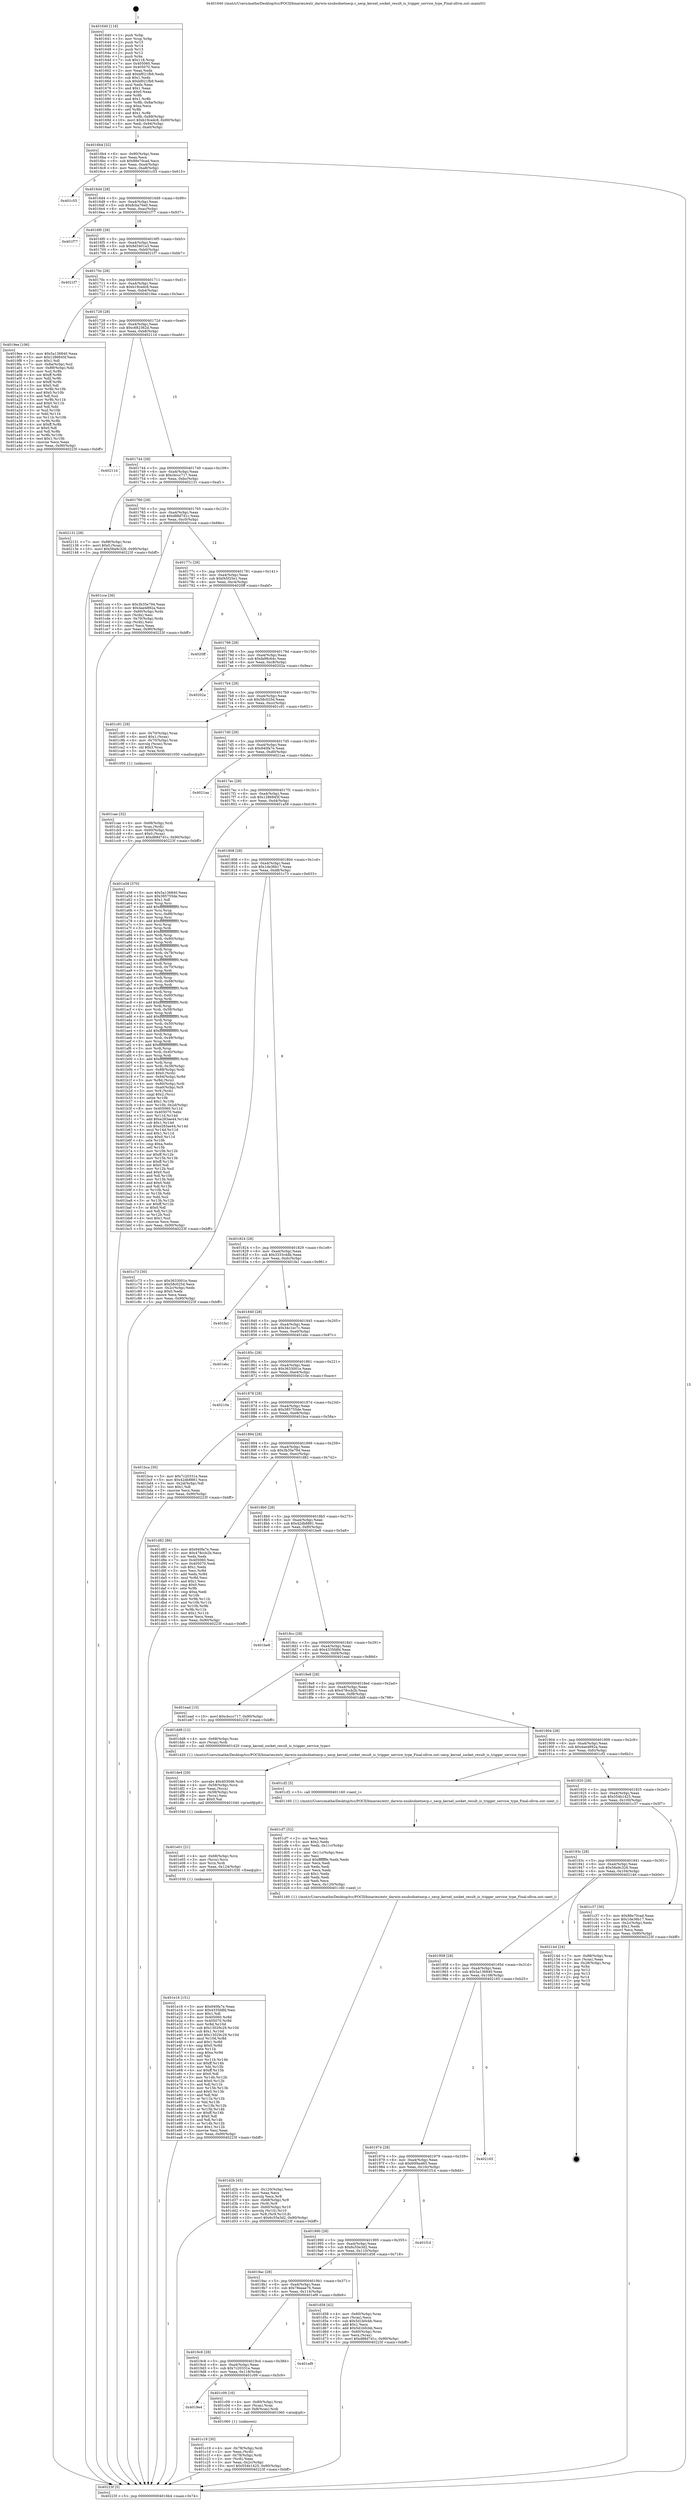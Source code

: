 digraph "0x401640" {
  label = "0x401640 (/mnt/c/Users/mathe/Desktop/tcc/POCII/binaries/extr_darwin-xnubsdnetnecp.c_necp_kernel_socket_result_is_trigger_service_type_Final-ollvm.out::main(0))"
  labelloc = "t"
  node[shape=record]

  Entry [label="",width=0.3,height=0.3,shape=circle,fillcolor=black,style=filled]
  "0x4016b4" [label="{
     0x4016b4 [32]\l
     | [instrs]\l
     &nbsp;&nbsp;0x4016b4 \<+6\>: mov -0x90(%rbp),%eax\l
     &nbsp;&nbsp;0x4016ba \<+2\>: mov %eax,%ecx\l
     &nbsp;&nbsp;0x4016bc \<+6\>: sub $0x88e70cad,%ecx\l
     &nbsp;&nbsp;0x4016c2 \<+6\>: mov %eax,-0xa4(%rbp)\l
     &nbsp;&nbsp;0x4016c8 \<+6\>: mov %ecx,-0xa8(%rbp)\l
     &nbsp;&nbsp;0x4016ce \<+6\>: je 0000000000401c55 \<main+0x615\>\l
  }"]
  "0x401c55" [label="{
     0x401c55\l
  }", style=dashed]
  "0x4016d4" [label="{
     0x4016d4 [28]\l
     | [instrs]\l
     &nbsp;&nbsp;0x4016d4 \<+5\>: jmp 00000000004016d9 \<main+0x99\>\l
     &nbsp;&nbsp;0x4016d9 \<+6\>: mov -0xa4(%rbp),%eax\l
     &nbsp;&nbsp;0x4016df \<+5\>: sub $0x8cba76e0,%eax\l
     &nbsp;&nbsp;0x4016e4 \<+6\>: mov %eax,-0xac(%rbp)\l
     &nbsp;&nbsp;0x4016ea \<+6\>: je 0000000000401f77 \<main+0x937\>\l
  }"]
  Exit [label="",width=0.3,height=0.3,shape=circle,fillcolor=black,style=filled,peripheries=2]
  "0x401f77" [label="{
     0x401f77\l
  }", style=dashed]
  "0x4016f0" [label="{
     0x4016f0 [28]\l
     | [instrs]\l
     &nbsp;&nbsp;0x4016f0 \<+5\>: jmp 00000000004016f5 \<main+0xb5\>\l
     &nbsp;&nbsp;0x4016f5 \<+6\>: mov -0xa4(%rbp),%eax\l
     &nbsp;&nbsp;0x4016fb \<+5\>: sub $0x8d3401a3,%eax\l
     &nbsp;&nbsp;0x401700 \<+6\>: mov %eax,-0xb0(%rbp)\l
     &nbsp;&nbsp;0x401706 \<+6\>: je 00000000004021f7 \<main+0xbb7\>\l
  }"]
  "0x401e16" [label="{
     0x401e16 [151]\l
     | [instrs]\l
     &nbsp;&nbsp;0x401e16 \<+5\>: mov $0x940fa7e,%eax\l
     &nbsp;&nbsp;0x401e1b \<+5\>: mov $0x4335fdfd,%esi\l
     &nbsp;&nbsp;0x401e20 \<+2\>: mov $0x1,%dl\l
     &nbsp;&nbsp;0x401e22 \<+8\>: mov 0x405060,%r8d\l
     &nbsp;&nbsp;0x401e2a \<+8\>: mov 0x405070,%r9d\l
     &nbsp;&nbsp;0x401e32 \<+3\>: mov %r8d,%r10d\l
     &nbsp;&nbsp;0x401e35 \<+7\>: sub $0x13029c29,%r10d\l
     &nbsp;&nbsp;0x401e3c \<+4\>: sub $0x1,%r10d\l
     &nbsp;&nbsp;0x401e40 \<+7\>: add $0x13029c29,%r10d\l
     &nbsp;&nbsp;0x401e47 \<+4\>: imul %r10d,%r8d\l
     &nbsp;&nbsp;0x401e4b \<+4\>: and $0x1,%r8d\l
     &nbsp;&nbsp;0x401e4f \<+4\>: cmp $0x0,%r8d\l
     &nbsp;&nbsp;0x401e53 \<+4\>: sete %r11b\l
     &nbsp;&nbsp;0x401e57 \<+4\>: cmp $0xa,%r9d\l
     &nbsp;&nbsp;0x401e5b \<+3\>: setl %bl\l
     &nbsp;&nbsp;0x401e5e \<+3\>: mov %r11b,%r14b\l
     &nbsp;&nbsp;0x401e61 \<+4\>: xor $0xff,%r14b\l
     &nbsp;&nbsp;0x401e65 \<+3\>: mov %bl,%r15b\l
     &nbsp;&nbsp;0x401e68 \<+4\>: xor $0xff,%r15b\l
     &nbsp;&nbsp;0x401e6c \<+3\>: xor $0x0,%dl\l
     &nbsp;&nbsp;0x401e6f \<+3\>: mov %r14b,%r12b\l
     &nbsp;&nbsp;0x401e72 \<+4\>: and $0x0,%r12b\l
     &nbsp;&nbsp;0x401e76 \<+3\>: and %dl,%r11b\l
     &nbsp;&nbsp;0x401e79 \<+3\>: mov %r15b,%r13b\l
     &nbsp;&nbsp;0x401e7c \<+4\>: and $0x0,%r13b\l
     &nbsp;&nbsp;0x401e80 \<+2\>: and %dl,%bl\l
     &nbsp;&nbsp;0x401e82 \<+3\>: or %r11b,%r12b\l
     &nbsp;&nbsp;0x401e85 \<+3\>: or %bl,%r13b\l
     &nbsp;&nbsp;0x401e88 \<+3\>: xor %r13b,%r12b\l
     &nbsp;&nbsp;0x401e8b \<+3\>: or %r15b,%r14b\l
     &nbsp;&nbsp;0x401e8e \<+4\>: xor $0xff,%r14b\l
     &nbsp;&nbsp;0x401e92 \<+3\>: or $0x0,%dl\l
     &nbsp;&nbsp;0x401e95 \<+3\>: and %dl,%r14b\l
     &nbsp;&nbsp;0x401e98 \<+3\>: or %r14b,%r12b\l
     &nbsp;&nbsp;0x401e9b \<+4\>: test $0x1,%r12b\l
     &nbsp;&nbsp;0x401e9f \<+3\>: cmovne %esi,%eax\l
     &nbsp;&nbsp;0x401ea2 \<+6\>: mov %eax,-0x90(%rbp)\l
     &nbsp;&nbsp;0x401ea8 \<+5\>: jmp 000000000040223f \<main+0xbff\>\l
  }"]
  "0x4021f7" [label="{
     0x4021f7\l
  }", style=dashed]
  "0x40170c" [label="{
     0x40170c [28]\l
     | [instrs]\l
     &nbsp;&nbsp;0x40170c \<+5\>: jmp 0000000000401711 \<main+0xd1\>\l
     &nbsp;&nbsp;0x401711 \<+6\>: mov -0xa4(%rbp),%eax\l
     &nbsp;&nbsp;0x401717 \<+5\>: sub $0xb19cedc8,%eax\l
     &nbsp;&nbsp;0x40171c \<+6\>: mov %eax,-0xb4(%rbp)\l
     &nbsp;&nbsp;0x401722 \<+6\>: je 00000000004019ee \<main+0x3ae\>\l
  }"]
  "0x401e01" [label="{
     0x401e01 [21]\l
     | [instrs]\l
     &nbsp;&nbsp;0x401e01 \<+4\>: mov -0x68(%rbp),%rcx\l
     &nbsp;&nbsp;0x401e05 \<+3\>: mov (%rcx),%rcx\l
     &nbsp;&nbsp;0x401e08 \<+3\>: mov %rcx,%rdi\l
     &nbsp;&nbsp;0x401e0b \<+6\>: mov %eax,-0x124(%rbp)\l
     &nbsp;&nbsp;0x401e11 \<+5\>: call 0000000000401030 \<free@plt\>\l
     | [calls]\l
     &nbsp;&nbsp;0x401030 \{1\} (unknown)\l
  }"]
  "0x4019ee" [label="{
     0x4019ee [106]\l
     | [instrs]\l
     &nbsp;&nbsp;0x4019ee \<+5\>: mov $0x5a136840,%eax\l
     &nbsp;&nbsp;0x4019f3 \<+5\>: mov $0x1286845f,%ecx\l
     &nbsp;&nbsp;0x4019f8 \<+2\>: mov $0x1,%dl\l
     &nbsp;&nbsp;0x4019fa \<+7\>: mov -0x8a(%rbp),%sil\l
     &nbsp;&nbsp;0x401a01 \<+7\>: mov -0x89(%rbp),%dil\l
     &nbsp;&nbsp;0x401a08 \<+3\>: mov %sil,%r8b\l
     &nbsp;&nbsp;0x401a0b \<+4\>: xor $0xff,%r8b\l
     &nbsp;&nbsp;0x401a0f \<+3\>: mov %dil,%r9b\l
     &nbsp;&nbsp;0x401a12 \<+4\>: xor $0xff,%r9b\l
     &nbsp;&nbsp;0x401a16 \<+3\>: xor $0x0,%dl\l
     &nbsp;&nbsp;0x401a19 \<+3\>: mov %r8b,%r10b\l
     &nbsp;&nbsp;0x401a1c \<+4\>: and $0x0,%r10b\l
     &nbsp;&nbsp;0x401a20 \<+3\>: and %dl,%sil\l
     &nbsp;&nbsp;0x401a23 \<+3\>: mov %r9b,%r11b\l
     &nbsp;&nbsp;0x401a26 \<+4\>: and $0x0,%r11b\l
     &nbsp;&nbsp;0x401a2a \<+3\>: and %dl,%dil\l
     &nbsp;&nbsp;0x401a2d \<+3\>: or %sil,%r10b\l
     &nbsp;&nbsp;0x401a30 \<+3\>: or %dil,%r11b\l
     &nbsp;&nbsp;0x401a33 \<+3\>: xor %r11b,%r10b\l
     &nbsp;&nbsp;0x401a36 \<+3\>: or %r9b,%r8b\l
     &nbsp;&nbsp;0x401a39 \<+4\>: xor $0xff,%r8b\l
     &nbsp;&nbsp;0x401a3d \<+3\>: or $0x0,%dl\l
     &nbsp;&nbsp;0x401a40 \<+3\>: and %dl,%r8b\l
     &nbsp;&nbsp;0x401a43 \<+3\>: or %r8b,%r10b\l
     &nbsp;&nbsp;0x401a46 \<+4\>: test $0x1,%r10b\l
     &nbsp;&nbsp;0x401a4a \<+3\>: cmovne %ecx,%eax\l
     &nbsp;&nbsp;0x401a4d \<+6\>: mov %eax,-0x90(%rbp)\l
     &nbsp;&nbsp;0x401a53 \<+5\>: jmp 000000000040223f \<main+0xbff\>\l
  }"]
  "0x401728" [label="{
     0x401728 [28]\l
     | [instrs]\l
     &nbsp;&nbsp;0x401728 \<+5\>: jmp 000000000040172d \<main+0xed\>\l
     &nbsp;&nbsp;0x40172d \<+6\>: mov -0xa4(%rbp),%eax\l
     &nbsp;&nbsp;0x401733 \<+5\>: sub $0xc682362d,%eax\l
     &nbsp;&nbsp;0x401738 \<+6\>: mov %eax,-0xb8(%rbp)\l
     &nbsp;&nbsp;0x40173e \<+6\>: je 000000000040211d \<main+0xadd\>\l
  }"]
  "0x40223f" [label="{
     0x40223f [5]\l
     | [instrs]\l
     &nbsp;&nbsp;0x40223f \<+5\>: jmp 00000000004016b4 \<main+0x74\>\l
  }"]
  "0x401640" [label="{
     0x401640 [116]\l
     | [instrs]\l
     &nbsp;&nbsp;0x401640 \<+1\>: push %rbp\l
     &nbsp;&nbsp;0x401641 \<+3\>: mov %rsp,%rbp\l
     &nbsp;&nbsp;0x401644 \<+2\>: push %r15\l
     &nbsp;&nbsp;0x401646 \<+2\>: push %r14\l
     &nbsp;&nbsp;0x401648 \<+2\>: push %r13\l
     &nbsp;&nbsp;0x40164a \<+2\>: push %r12\l
     &nbsp;&nbsp;0x40164c \<+1\>: push %rbx\l
     &nbsp;&nbsp;0x40164d \<+7\>: sub $0x118,%rsp\l
     &nbsp;&nbsp;0x401654 \<+7\>: mov 0x405060,%eax\l
     &nbsp;&nbsp;0x40165b \<+7\>: mov 0x405070,%ecx\l
     &nbsp;&nbsp;0x401662 \<+2\>: mov %eax,%edx\l
     &nbsp;&nbsp;0x401664 \<+6\>: add $0xbf021fb9,%edx\l
     &nbsp;&nbsp;0x40166a \<+3\>: sub $0x1,%edx\l
     &nbsp;&nbsp;0x40166d \<+6\>: sub $0xbf021fb9,%edx\l
     &nbsp;&nbsp;0x401673 \<+3\>: imul %edx,%eax\l
     &nbsp;&nbsp;0x401676 \<+3\>: and $0x1,%eax\l
     &nbsp;&nbsp;0x401679 \<+3\>: cmp $0x0,%eax\l
     &nbsp;&nbsp;0x40167c \<+4\>: sete %r8b\l
     &nbsp;&nbsp;0x401680 \<+4\>: and $0x1,%r8b\l
     &nbsp;&nbsp;0x401684 \<+7\>: mov %r8b,-0x8a(%rbp)\l
     &nbsp;&nbsp;0x40168b \<+3\>: cmp $0xa,%ecx\l
     &nbsp;&nbsp;0x40168e \<+4\>: setl %r8b\l
     &nbsp;&nbsp;0x401692 \<+4\>: and $0x1,%r8b\l
     &nbsp;&nbsp;0x401696 \<+7\>: mov %r8b,-0x89(%rbp)\l
     &nbsp;&nbsp;0x40169d \<+10\>: movl $0xb19cedc8,-0x90(%rbp)\l
     &nbsp;&nbsp;0x4016a7 \<+6\>: mov %edi,-0x94(%rbp)\l
     &nbsp;&nbsp;0x4016ad \<+7\>: mov %rsi,-0xa0(%rbp)\l
  }"]
  "0x401de4" [label="{
     0x401de4 [29]\l
     | [instrs]\l
     &nbsp;&nbsp;0x401de4 \<+10\>: movabs $0x4030d6,%rdi\l
     &nbsp;&nbsp;0x401dee \<+4\>: mov -0x58(%rbp),%rcx\l
     &nbsp;&nbsp;0x401df2 \<+2\>: mov %eax,(%rcx)\l
     &nbsp;&nbsp;0x401df4 \<+4\>: mov -0x58(%rbp),%rcx\l
     &nbsp;&nbsp;0x401df8 \<+2\>: mov (%rcx),%esi\l
     &nbsp;&nbsp;0x401dfa \<+2\>: mov $0x0,%al\l
     &nbsp;&nbsp;0x401dfc \<+5\>: call 0000000000401040 \<printf@plt\>\l
     | [calls]\l
     &nbsp;&nbsp;0x401040 \{1\} (unknown)\l
  }"]
  "0x40211d" [label="{
     0x40211d\l
  }", style=dashed]
  "0x401744" [label="{
     0x401744 [28]\l
     | [instrs]\l
     &nbsp;&nbsp;0x401744 \<+5\>: jmp 0000000000401749 \<main+0x109\>\l
     &nbsp;&nbsp;0x401749 \<+6\>: mov -0xa4(%rbp),%eax\l
     &nbsp;&nbsp;0x40174f \<+5\>: sub $0xcbccc717,%eax\l
     &nbsp;&nbsp;0x401754 \<+6\>: mov %eax,-0xbc(%rbp)\l
     &nbsp;&nbsp;0x40175a \<+6\>: je 0000000000402131 \<main+0xaf1\>\l
  }"]
  "0x401d2b" [label="{
     0x401d2b [45]\l
     | [instrs]\l
     &nbsp;&nbsp;0x401d2b \<+6\>: mov -0x120(%rbp),%ecx\l
     &nbsp;&nbsp;0x401d31 \<+3\>: imul %eax,%ecx\l
     &nbsp;&nbsp;0x401d34 \<+3\>: movslq %ecx,%r8\l
     &nbsp;&nbsp;0x401d37 \<+4\>: mov -0x68(%rbp),%r9\l
     &nbsp;&nbsp;0x401d3b \<+3\>: mov (%r9),%r9\l
     &nbsp;&nbsp;0x401d3e \<+4\>: mov -0x60(%rbp),%r10\l
     &nbsp;&nbsp;0x401d42 \<+3\>: movslq (%r10),%r10\l
     &nbsp;&nbsp;0x401d45 \<+4\>: mov %r8,(%r9,%r10,8)\l
     &nbsp;&nbsp;0x401d49 \<+10\>: movl $0x6c55e3d2,-0x90(%rbp)\l
     &nbsp;&nbsp;0x401d53 \<+5\>: jmp 000000000040223f \<main+0xbff\>\l
  }"]
  "0x402131" [label="{
     0x402131 [28]\l
     | [instrs]\l
     &nbsp;&nbsp;0x402131 \<+7\>: mov -0x88(%rbp),%rax\l
     &nbsp;&nbsp;0x402138 \<+6\>: movl $0x0,(%rax)\l
     &nbsp;&nbsp;0x40213e \<+10\>: movl $0x56a9c326,-0x90(%rbp)\l
     &nbsp;&nbsp;0x402148 \<+5\>: jmp 000000000040223f \<main+0xbff\>\l
  }"]
  "0x401760" [label="{
     0x401760 [28]\l
     | [instrs]\l
     &nbsp;&nbsp;0x401760 \<+5\>: jmp 0000000000401765 \<main+0x125\>\l
     &nbsp;&nbsp;0x401765 \<+6\>: mov -0xa4(%rbp),%eax\l
     &nbsp;&nbsp;0x40176b \<+5\>: sub $0xd88d7d1c,%eax\l
     &nbsp;&nbsp;0x401770 \<+6\>: mov %eax,-0xc0(%rbp)\l
     &nbsp;&nbsp;0x401776 \<+6\>: je 0000000000401cce \<main+0x68e\>\l
  }"]
  "0x401cf7" [label="{
     0x401cf7 [52]\l
     | [instrs]\l
     &nbsp;&nbsp;0x401cf7 \<+2\>: xor %ecx,%ecx\l
     &nbsp;&nbsp;0x401cf9 \<+5\>: mov $0x2,%edx\l
     &nbsp;&nbsp;0x401cfe \<+6\>: mov %edx,-0x11c(%rbp)\l
     &nbsp;&nbsp;0x401d04 \<+1\>: cltd\l
     &nbsp;&nbsp;0x401d05 \<+6\>: mov -0x11c(%rbp),%esi\l
     &nbsp;&nbsp;0x401d0b \<+2\>: idiv %esi\l
     &nbsp;&nbsp;0x401d0d \<+6\>: imul $0xfffffffe,%edx,%edx\l
     &nbsp;&nbsp;0x401d13 \<+2\>: mov %ecx,%edi\l
     &nbsp;&nbsp;0x401d15 \<+2\>: sub %edx,%edi\l
     &nbsp;&nbsp;0x401d17 \<+2\>: mov %ecx,%edx\l
     &nbsp;&nbsp;0x401d19 \<+3\>: sub $0x1,%edx\l
     &nbsp;&nbsp;0x401d1c \<+2\>: add %edx,%edi\l
     &nbsp;&nbsp;0x401d1e \<+2\>: sub %edi,%ecx\l
     &nbsp;&nbsp;0x401d20 \<+6\>: mov %ecx,-0x120(%rbp)\l
     &nbsp;&nbsp;0x401d26 \<+5\>: call 0000000000401160 \<next_i\>\l
     | [calls]\l
     &nbsp;&nbsp;0x401160 \{1\} (/mnt/c/Users/mathe/Desktop/tcc/POCII/binaries/extr_darwin-xnubsdnetnecp.c_necp_kernel_socket_result_is_trigger_service_type_Final-ollvm.out::next_i)\l
  }"]
  "0x401cce" [label="{
     0x401cce [36]\l
     | [instrs]\l
     &nbsp;&nbsp;0x401cce \<+5\>: mov $0x3b35e794,%eax\l
     &nbsp;&nbsp;0x401cd3 \<+5\>: mov $0x4ae4892a,%ecx\l
     &nbsp;&nbsp;0x401cd8 \<+4\>: mov -0x60(%rbp),%rdx\l
     &nbsp;&nbsp;0x401cdc \<+2\>: mov (%rdx),%esi\l
     &nbsp;&nbsp;0x401cde \<+4\>: mov -0x70(%rbp),%rdx\l
     &nbsp;&nbsp;0x401ce2 \<+2\>: cmp (%rdx),%esi\l
     &nbsp;&nbsp;0x401ce4 \<+3\>: cmovl %ecx,%eax\l
     &nbsp;&nbsp;0x401ce7 \<+6\>: mov %eax,-0x90(%rbp)\l
     &nbsp;&nbsp;0x401ced \<+5\>: jmp 000000000040223f \<main+0xbff\>\l
  }"]
  "0x40177c" [label="{
     0x40177c [28]\l
     | [instrs]\l
     &nbsp;&nbsp;0x40177c \<+5\>: jmp 0000000000401781 \<main+0x141\>\l
     &nbsp;&nbsp;0x401781 \<+6\>: mov -0xa4(%rbp),%eax\l
     &nbsp;&nbsp;0x401787 \<+5\>: sub $0xf45f25e1,%eax\l
     &nbsp;&nbsp;0x40178c \<+6\>: mov %eax,-0xc4(%rbp)\l
     &nbsp;&nbsp;0x401792 \<+6\>: je 00000000004020ff \<main+0xabf\>\l
  }"]
  "0x401cae" [label="{
     0x401cae [32]\l
     | [instrs]\l
     &nbsp;&nbsp;0x401cae \<+4\>: mov -0x68(%rbp),%rdi\l
     &nbsp;&nbsp;0x401cb2 \<+3\>: mov %rax,(%rdi)\l
     &nbsp;&nbsp;0x401cb5 \<+4\>: mov -0x60(%rbp),%rax\l
     &nbsp;&nbsp;0x401cb9 \<+6\>: movl $0x0,(%rax)\l
     &nbsp;&nbsp;0x401cbf \<+10\>: movl $0xd88d7d1c,-0x90(%rbp)\l
     &nbsp;&nbsp;0x401cc9 \<+5\>: jmp 000000000040223f \<main+0xbff\>\l
  }"]
  "0x4020ff" [label="{
     0x4020ff\l
  }", style=dashed]
  "0x401798" [label="{
     0x401798 [28]\l
     | [instrs]\l
     &nbsp;&nbsp;0x401798 \<+5\>: jmp 000000000040179d \<main+0x15d\>\l
     &nbsp;&nbsp;0x40179d \<+6\>: mov -0xa4(%rbp),%eax\l
     &nbsp;&nbsp;0x4017a3 \<+5\>: sub $0xfa98c64c,%eax\l
     &nbsp;&nbsp;0x4017a8 \<+6\>: mov %eax,-0xc8(%rbp)\l
     &nbsp;&nbsp;0x4017ae \<+6\>: je 000000000040202a \<main+0x9ea\>\l
  }"]
  "0x401c19" [label="{
     0x401c19 [30]\l
     | [instrs]\l
     &nbsp;&nbsp;0x401c19 \<+4\>: mov -0x78(%rbp),%rdi\l
     &nbsp;&nbsp;0x401c1d \<+2\>: mov %eax,(%rdi)\l
     &nbsp;&nbsp;0x401c1f \<+4\>: mov -0x78(%rbp),%rdi\l
     &nbsp;&nbsp;0x401c23 \<+2\>: mov (%rdi),%eax\l
     &nbsp;&nbsp;0x401c25 \<+3\>: mov %eax,-0x2c(%rbp)\l
     &nbsp;&nbsp;0x401c28 \<+10\>: movl $0x554b1425,-0x90(%rbp)\l
     &nbsp;&nbsp;0x401c32 \<+5\>: jmp 000000000040223f \<main+0xbff\>\l
  }"]
  "0x40202a" [label="{
     0x40202a\l
  }", style=dashed]
  "0x4017b4" [label="{
     0x4017b4 [28]\l
     | [instrs]\l
     &nbsp;&nbsp;0x4017b4 \<+5\>: jmp 00000000004017b9 \<main+0x179\>\l
     &nbsp;&nbsp;0x4017b9 \<+6\>: mov -0xa4(%rbp),%eax\l
     &nbsp;&nbsp;0x4017bf \<+5\>: sub $0x58c025d,%eax\l
     &nbsp;&nbsp;0x4017c4 \<+6\>: mov %eax,-0xcc(%rbp)\l
     &nbsp;&nbsp;0x4017ca \<+6\>: je 0000000000401c91 \<main+0x651\>\l
  }"]
  "0x4019e4" [label="{
     0x4019e4\l
  }", style=dashed]
  "0x401c91" [label="{
     0x401c91 [29]\l
     | [instrs]\l
     &nbsp;&nbsp;0x401c91 \<+4\>: mov -0x70(%rbp),%rax\l
     &nbsp;&nbsp;0x401c95 \<+6\>: movl $0x1,(%rax)\l
     &nbsp;&nbsp;0x401c9b \<+4\>: mov -0x70(%rbp),%rax\l
     &nbsp;&nbsp;0x401c9f \<+3\>: movslq (%rax),%rax\l
     &nbsp;&nbsp;0x401ca2 \<+4\>: shl $0x3,%rax\l
     &nbsp;&nbsp;0x401ca6 \<+3\>: mov %rax,%rdi\l
     &nbsp;&nbsp;0x401ca9 \<+5\>: call 0000000000401050 \<malloc@plt\>\l
     | [calls]\l
     &nbsp;&nbsp;0x401050 \{1\} (unknown)\l
  }"]
  "0x4017d0" [label="{
     0x4017d0 [28]\l
     | [instrs]\l
     &nbsp;&nbsp;0x4017d0 \<+5\>: jmp 00000000004017d5 \<main+0x195\>\l
     &nbsp;&nbsp;0x4017d5 \<+6\>: mov -0xa4(%rbp),%eax\l
     &nbsp;&nbsp;0x4017db \<+5\>: sub $0x940fa7e,%eax\l
     &nbsp;&nbsp;0x4017e0 \<+6\>: mov %eax,-0xd0(%rbp)\l
     &nbsp;&nbsp;0x4017e6 \<+6\>: je 00000000004021aa \<main+0xb6a\>\l
  }"]
  "0x401c09" [label="{
     0x401c09 [16]\l
     | [instrs]\l
     &nbsp;&nbsp;0x401c09 \<+4\>: mov -0x80(%rbp),%rax\l
     &nbsp;&nbsp;0x401c0d \<+3\>: mov (%rax),%rax\l
     &nbsp;&nbsp;0x401c10 \<+4\>: mov 0x8(%rax),%rdi\l
     &nbsp;&nbsp;0x401c14 \<+5\>: call 0000000000401060 \<atoi@plt\>\l
     | [calls]\l
     &nbsp;&nbsp;0x401060 \{1\} (unknown)\l
  }"]
  "0x4021aa" [label="{
     0x4021aa\l
  }", style=dashed]
  "0x4017ec" [label="{
     0x4017ec [28]\l
     | [instrs]\l
     &nbsp;&nbsp;0x4017ec \<+5\>: jmp 00000000004017f1 \<main+0x1b1\>\l
     &nbsp;&nbsp;0x4017f1 \<+6\>: mov -0xa4(%rbp),%eax\l
     &nbsp;&nbsp;0x4017f7 \<+5\>: sub $0x1286845f,%eax\l
     &nbsp;&nbsp;0x4017fc \<+6\>: mov %eax,-0xd4(%rbp)\l
     &nbsp;&nbsp;0x401802 \<+6\>: je 0000000000401a58 \<main+0x418\>\l
  }"]
  "0x4019c8" [label="{
     0x4019c8 [28]\l
     | [instrs]\l
     &nbsp;&nbsp;0x4019c8 \<+5\>: jmp 00000000004019cd \<main+0x38d\>\l
     &nbsp;&nbsp;0x4019cd \<+6\>: mov -0xa4(%rbp),%eax\l
     &nbsp;&nbsp;0x4019d3 \<+5\>: sub $0x7c20331e,%eax\l
     &nbsp;&nbsp;0x4019d8 \<+6\>: mov %eax,-0x118(%rbp)\l
     &nbsp;&nbsp;0x4019de \<+6\>: je 0000000000401c09 \<main+0x5c9\>\l
  }"]
  "0x401a58" [label="{
     0x401a58 [370]\l
     | [instrs]\l
     &nbsp;&nbsp;0x401a58 \<+5\>: mov $0x5a136840,%eax\l
     &nbsp;&nbsp;0x401a5d \<+5\>: mov $0x385755de,%ecx\l
     &nbsp;&nbsp;0x401a62 \<+2\>: mov $0x1,%dl\l
     &nbsp;&nbsp;0x401a64 \<+3\>: mov %rsp,%rsi\l
     &nbsp;&nbsp;0x401a67 \<+4\>: add $0xfffffffffffffff0,%rsi\l
     &nbsp;&nbsp;0x401a6b \<+3\>: mov %rsi,%rsp\l
     &nbsp;&nbsp;0x401a6e \<+7\>: mov %rsi,-0x88(%rbp)\l
     &nbsp;&nbsp;0x401a75 \<+3\>: mov %rsp,%rsi\l
     &nbsp;&nbsp;0x401a78 \<+4\>: add $0xfffffffffffffff0,%rsi\l
     &nbsp;&nbsp;0x401a7c \<+3\>: mov %rsi,%rsp\l
     &nbsp;&nbsp;0x401a7f \<+3\>: mov %rsp,%rdi\l
     &nbsp;&nbsp;0x401a82 \<+4\>: add $0xfffffffffffffff0,%rdi\l
     &nbsp;&nbsp;0x401a86 \<+3\>: mov %rdi,%rsp\l
     &nbsp;&nbsp;0x401a89 \<+4\>: mov %rdi,-0x80(%rbp)\l
     &nbsp;&nbsp;0x401a8d \<+3\>: mov %rsp,%rdi\l
     &nbsp;&nbsp;0x401a90 \<+4\>: add $0xfffffffffffffff0,%rdi\l
     &nbsp;&nbsp;0x401a94 \<+3\>: mov %rdi,%rsp\l
     &nbsp;&nbsp;0x401a97 \<+4\>: mov %rdi,-0x78(%rbp)\l
     &nbsp;&nbsp;0x401a9b \<+3\>: mov %rsp,%rdi\l
     &nbsp;&nbsp;0x401a9e \<+4\>: add $0xfffffffffffffff0,%rdi\l
     &nbsp;&nbsp;0x401aa2 \<+3\>: mov %rdi,%rsp\l
     &nbsp;&nbsp;0x401aa5 \<+4\>: mov %rdi,-0x70(%rbp)\l
     &nbsp;&nbsp;0x401aa9 \<+3\>: mov %rsp,%rdi\l
     &nbsp;&nbsp;0x401aac \<+4\>: add $0xfffffffffffffff0,%rdi\l
     &nbsp;&nbsp;0x401ab0 \<+3\>: mov %rdi,%rsp\l
     &nbsp;&nbsp;0x401ab3 \<+4\>: mov %rdi,-0x68(%rbp)\l
     &nbsp;&nbsp;0x401ab7 \<+3\>: mov %rsp,%rdi\l
     &nbsp;&nbsp;0x401aba \<+4\>: add $0xfffffffffffffff0,%rdi\l
     &nbsp;&nbsp;0x401abe \<+3\>: mov %rdi,%rsp\l
     &nbsp;&nbsp;0x401ac1 \<+4\>: mov %rdi,-0x60(%rbp)\l
     &nbsp;&nbsp;0x401ac5 \<+3\>: mov %rsp,%rdi\l
     &nbsp;&nbsp;0x401ac8 \<+4\>: add $0xfffffffffffffff0,%rdi\l
     &nbsp;&nbsp;0x401acc \<+3\>: mov %rdi,%rsp\l
     &nbsp;&nbsp;0x401acf \<+4\>: mov %rdi,-0x58(%rbp)\l
     &nbsp;&nbsp;0x401ad3 \<+3\>: mov %rsp,%rdi\l
     &nbsp;&nbsp;0x401ad6 \<+4\>: add $0xfffffffffffffff0,%rdi\l
     &nbsp;&nbsp;0x401ada \<+3\>: mov %rdi,%rsp\l
     &nbsp;&nbsp;0x401add \<+4\>: mov %rdi,-0x50(%rbp)\l
     &nbsp;&nbsp;0x401ae1 \<+3\>: mov %rsp,%rdi\l
     &nbsp;&nbsp;0x401ae4 \<+4\>: add $0xfffffffffffffff0,%rdi\l
     &nbsp;&nbsp;0x401ae8 \<+3\>: mov %rdi,%rsp\l
     &nbsp;&nbsp;0x401aeb \<+4\>: mov %rdi,-0x48(%rbp)\l
     &nbsp;&nbsp;0x401aef \<+3\>: mov %rsp,%rdi\l
     &nbsp;&nbsp;0x401af2 \<+4\>: add $0xfffffffffffffff0,%rdi\l
     &nbsp;&nbsp;0x401af6 \<+3\>: mov %rdi,%rsp\l
     &nbsp;&nbsp;0x401af9 \<+4\>: mov %rdi,-0x40(%rbp)\l
     &nbsp;&nbsp;0x401afd \<+3\>: mov %rsp,%rdi\l
     &nbsp;&nbsp;0x401b00 \<+4\>: add $0xfffffffffffffff0,%rdi\l
     &nbsp;&nbsp;0x401b04 \<+3\>: mov %rdi,%rsp\l
     &nbsp;&nbsp;0x401b07 \<+4\>: mov %rdi,-0x38(%rbp)\l
     &nbsp;&nbsp;0x401b0b \<+7\>: mov -0x88(%rbp),%rdi\l
     &nbsp;&nbsp;0x401b12 \<+6\>: movl $0x0,(%rdi)\l
     &nbsp;&nbsp;0x401b18 \<+7\>: mov -0x94(%rbp),%r8d\l
     &nbsp;&nbsp;0x401b1f \<+3\>: mov %r8d,(%rsi)\l
     &nbsp;&nbsp;0x401b22 \<+4\>: mov -0x80(%rbp),%rdi\l
     &nbsp;&nbsp;0x401b26 \<+7\>: mov -0xa0(%rbp),%r9\l
     &nbsp;&nbsp;0x401b2d \<+3\>: mov %r9,(%rdi)\l
     &nbsp;&nbsp;0x401b30 \<+3\>: cmpl $0x2,(%rsi)\l
     &nbsp;&nbsp;0x401b33 \<+4\>: setne %r10b\l
     &nbsp;&nbsp;0x401b37 \<+4\>: and $0x1,%r10b\l
     &nbsp;&nbsp;0x401b3b \<+4\>: mov %r10b,-0x2d(%rbp)\l
     &nbsp;&nbsp;0x401b3f \<+8\>: mov 0x405060,%r11d\l
     &nbsp;&nbsp;0x401b47 \<+7\>: mov 0x405070,%ebx\l
     &nbsp;&nbsp;0x401b4e \<+3\>: mov %r11d,%r14d\l
     &nbsp;&nbsp;0x401b51 \<+7\>: add $0xe283ae44,%r14d\l
     &nbsp;&nbsp;0x401b58 \<+4\>: sub $0x1,%r14d\l
     &nbsp;&nbsp;0x401b5c \<+7\>: sub $0xe283ae44,%r14d\l
     &nbsp;&nbsp;0x401b63 \<+4\>: imul %r14d,%r11d\l
     &nbsp;&nbsp;0x401b67 \<+4\>: and $0x1,%r11d\l
     &nbsp;&nbsp;0x401b6b \<+4\>: cmp $0x0,%r11d\l
     &nbsp;&nbsp;0x401b6f \<+4\>: sete %r10b\l
     &nbsp;&nbsp;0x401b73 \<+3\>: cmp $0xa,%ebx\l
     &nbsp;&nbsp;0x401b76 \<+4\>: setl %r15b\l
     &nbsp;&nbsp;0x401b7a \<+3\>: mov %r10b,%r12b\l
     &nbsp;&nbsp;0x401b7d \<+4\>: xor $0xff,%r12b\l
     &nbsp;&nbsp;0x401b81 \<+3\>: mov %r15b,%r13b\l
     &nbsp;&nbsp;0x401b84 \<+4\>: xor $0xff,%r13b\l
     &nbsp;&nbsp;0x401b88 \<+3\>: xor $0x0,%dl\l
     &nbsp;&nbsp;0x401b8b \<+3\>: mov %r12b,%sil\l
     &nbsp;&nbsp;0x401b8e \<+4\>: and $0x0,%sil\l
     &nbsp;&nbsp;0x401b92 \<+3\>: and %dl,%r10b\l
     &nbsp;&nbsp;0x401b95 \<+3\>: mov %r13b,%dil\l
     &nbsp;&nbsp;0x401b98 \<+4\>: and $0x0,%dil\l
     &nbsp;&nbsp;0x401b9c \<+3\>: and %dl,%r15b\l
     &nbsp;&nbsp;0x401b9f \<+3\>: or %r10b,%sil\l
     &nbsp;&nbsp;0x401ba2 \<+3\>: or %r15b,%dil\l
     &nbsp;&nbsp;0x401ba5 \<+3\>: xor %dil,%sil\l
     &nbsp;&nbsp;0x401ba8 \<+3\>: or %r13b,%r12b\l
     &nbsp;&nbsp;0x401bab \<+4\>: xor $0xff,%r12b\l
     &nbsp;&nbsp;0x401baf \<+3\>: or $0x0,%dl\l
     &nbsp;&nbsp;0x401bb2 \<+3\>: and %dl,%r12b\l
     &nbsp;&nbsp;0x401bb5 \<+3\>: or %r12b,%sil\l
     &nbsp;&nbsp;0x401bb8 \<+4\>: test $0x1,%sil\l
     &nbsp;&nbsp;0x401bbc \<+3\>: cmovne %ecx,%eax\l
     &nbsp;&nbsp;0x401bbf \<+6\>: mov %eax,-0x90(%rbp)\l
     &nbsp;&nbsp;0x401bc5 \<+5\>: jmp 000000000040223f \<main+0xbff\>\l
  }"]
  "0x401808" [label="{
     0x401808 [28]\l
     | [instrs]\l
     &nbsp;&nbsp;0x401808 \<+5\>: jmp 000000000040180d \<main+0x1cd\>\l
     &nbsp;&nbsp;0x40180d \<+6\>: mov -0xa4(%rbp),%eax\l
     &nbsp;&nbsp;0x401813 \<+5\>: sub $0x1de36b17,%eax\l
     &nbsp;&nbsp;0x401818 \<+6\>: mov %eax,-0xd8(%rbp)\l
     &nbsp;&nbsp;0x40181e \<+6\>: je 0000000000401c73 \<main+0x633\>\l
  }"]
  "0x401ef9" [label="{
     0x401ef9\l
  }", style=dashed]
  "0x4019ac" [label="{
     0x4019ac [28]\l
     | [instrs]\l
     &nbsp;&nbsp;0x4019ac \<+5\>: jmp 00000000004019b1 \<main+0x371\>\l
     &nbsp;&nbsp;0x4019b1 \<+6\>: mov -0xa4(%rbp),%eax\l
     &nbsp;&nbsp;0x4019b7 \<+5\>: sub $0x78eaae76,%eax\l
     &nbsp;&nbsp;0x4019bc \<+6\>: mov %eax,-0x114(%rbp)\l
     &nbsp;&nbsp;0x4019c2 \<+6\>: je 0000000000401ef9 \<main+0x8b9\>\l
  }"]
  "0x401c73" [label="{
     0x401c73 [30]\l
     | [instrs]\l
     &nbsp;&nbsp;0x401c73 \<+5\>: mov $0x3633001e,%eax\l
     &nbsp;&nbsp;0x401c78 \<+5\>: mov $0x58c025d,%ecx\l
     &nbsp;&nbsp;0x401c7d \<+3\>: mov -0x2c(%rbp),%edx\l
     &nbsp;&nbsp;0x401c80 \<+3\>: cmp $0x0,%edx\l
     &nbsp;&nbsp;0x401c83 \<+3\>: cmove %ecx,%eax\l
     &nbsp;&nbsp;0x401c86 \<+6\>: mov %eax,-0x90(%rbp)\l
     &nbsp;&nbsp;0x401c8c \<+5\>: jmp 000000000040223f \<main+0xbff\>\l
  }"]
  "0x401824" [label="{
     0x401824 [28]\l
     | [instrs]\l
     &nbsp;&nbsp;0x401824 \<+5\>: jmp 0000000000401829 \<main+0x1e9\>\l
     &nbsp;&nbsp;0x401829 \<+6\>: mov -0xa4(%rbp),%eax\l
     &nbsp;&nbsp;0x40182f \<+5\>: sub $0x3333c4db,%eax\l
     &nbsp;&nbsp;0x401834 \<+6\>: mov %eax,-0xdc(%rbp)\l
     &nbsp;&nbsp;0x40183a \<+6\>: je 0000000000401fa1 \<main+0x961\>\l
  }"]
  "0x401d58" [label="{
     0x401d58 [42]\l
     | [instrs]\l
     &nbsp;&nbsp;0x401d58 \<+4\>: mov -0x60(%rbp),%rax\l
     &nbsp;&nbsp;0x401d5c \<+2\>: mov (%rax),%ecx\l
     &nbsp;&nbsp;0x401d5e \<+6\>: sub $0x5d1b0cbb,%ecx\l
     &nbsp;&nbsp;0x401d64 \<+3\>: add $0x1,%ecx\l
     &nbsp;&nbsp;0x401d67 \<+6\>: add $0x5d1b0cbb,%ecx\l
     &nbsp;&nbsp;0x401d6d \<+4\>: mov -0x60(%rbp),%rax\l
     &nbsp;&nbsp;0x401d71 \<+2\>: mov %ecx,(%rax)\l
     &nbsp;&nbsp;0x401d73 \<+10\>: movl $0xd88d7d1c,-0x90(%rbp)\l
     &nbsp;&nbsp;0x401d7d \<+5\>: jmp 000000000040223f \<main+0xbff\>\l
  }"]
  "0x401fa1" [label="{
     0x401fa1\l
  }", style=dashed]
  "0x401840" [label="{
     0x401840 [28]\l
     | [instrs]\l
     &nbsp;&nbsp;0x401840 \<+5\>: jmp 0000000000401845 \<main+0x205\>\l
     &nbsp;&nbsp;0x401845 \<+6\>: mov -0xa4(%rbp),%eax\l
     &nbsp;&nbsp;0x40184b \<+5\>: sub $0x34c1ec7c,%eax\l
     &nbsp;&nbsp;0x401850 \<+6\>: mov %eax,-0xe0(%rbp)\l
     &nbsp;&nbsp;0x401856 \<+6\>: je 0000000000401ebc \<main+0x87c\>\l
  }"]
  "0x401990" [label="{
     0x401990 [28]\l
     | [instrs]\l
     &nbsp;&nbsp;0x401990 \<+5\>: jmp 0000000000401995 \<main+0x355\>\l
     &nbsp;&nbsp;0x401995 \<+6\>: mov -0xa4(%rbp),%eax\l
     &nbsp;&nbsp;0x40199b \<+5\>: sub $0x6c55e3d2,%eax\l
     &nbsp;&nbsp;0x4019a0 \<+6\>: mov %eax,-0x110(%rbp)\l
     &nbsp;&nbsp;0x4019a6 \<+6\>: je 0000000000401d58 \<main+0x718\>\l
  }"]
  "0x401ebc" [label="{
     0x401ebc\l
  }", style=dashed]
  "0x40185c" [label="{
     0x40185c [28]\l
     | [instrs]\l
     &nbsp;&nbsp;0x40185c \<+5\>: jmp 0000000000401861 \<main+0x221\>\l
     &nbsp;&nbsp;0x401861 \<+6\>: mov -0xa4(%rbp),%eax\l
     &nbsp;&nbsp;0x401867 \<+5\>: sub $0x3633001e,%eax\l
     &nbsp;&nbsp;0x40186c \<+6\>: mov %eax,-0xe4(%rbp)\l
     &nbsp;&nbsp;0x401872 \<+6\>: je 000000000040210e \<main+0xace\>\l
  }"]
  "0x401f1d" [label="{
     0x401f1d\l
  }", style=dashed]
  "0x40210e" [label="{
     0x40210e\l
  }", style=dashed]
  "0x401878" [label="{
     0x401878 [28]\l
     | [instrs]\l
     &nbsp;&nbsp;0x401878 \<+5\>: jmp 000000000040187d \<main+0x23d\>\l
     &nbsp;&nbsp;0x40187d \<+6\>: mov -0xa4(%rbp),%eax\l
     &nbsp;&nbsp;0x401883 \<+5\>: sub $0x385755de,%eax\l
     &nbsp;&nbsp;0x401888 \<+6\>: mov %eax,-0xe8(%rbp)\l
     &nbsp;&nbsp;0x40188e \<+6\>: je 0000000000401bca \<main+0x58a\>\l
  }"]
  "0x401974" [label="{
     0x401974 [28]\l
     | [instrs]\l
     &nbsp;&nbsp;0x401974 \<+5\>: jmp 0000000000401979 \<main+0x339\>\l
     &nbsp;&nbsp;0x401979 \<+6\>: mov -0xa4(%rbp),%eax\l
     &nbsp;&nbsp;0x40197f \<+5\>: sub $0x60f4a465,%eax\l
     &nbsp;&nbsp;0x401984 \<+6\>: mov %eax,-0x10c(%rbp)\l
     &nbsp;&nbsp;0x40198a \<+6\>: je 0000000000401f1d \<main+0x8dd\>\l
  }"]
  "0x401bca" [label="{
     0x401bca [30]\l
     | [instrs]\l
     &nbsp;&nbsp;0x401bca \<+5\>: mov $0x7c20331e,%eax\l
     &nbsp;&nbsp;0x401bcf \<+5\>: mov $0x42db8881,%ecx\l
     &nbsp;&nbsp;0x401bd4 \<+3\>: mov -0x2d(%rbp),%dl\l
     &nbsp;&nbsp;0x401bd7 \<+3\>: test $0x1,%dl\l
     &nbsp;&nbsp;0x401bda \<+3\>: cmovne %ecx,%eax\l
     &nbsp;&nbsp;0x401bdd \<+6\>: mov %eax,-0x90(%rbp)\l
     &nbsp;&nbsp;0x401be3 \<+5\>: jmp 000000000040223f \<main+0xbff\>\l
  }"]
  "0x401894" [label="{
     0x401894 [28]\l
     | [instrs]\l
     &nbsp;&nbsp;0x401894 \<+5\>: jmp 0000000000401899 \<main+0x259\>\l
     &nbsp;&nbsp;0x401899 \<+6\>: mov -0xa4(%rbp),%eax\l
     &nbsp;&nbsp;0x40189f \<+5\>: sub $0x3b35e794,%eax\l
     &nbsp;&nbsp;0x4018a4 \<+6\>: mov %eax,-0xec(%rbp)\l
     &nbsp;&nbsp;0x4018aa \<+6\>: je 0000000000401d82 \<main+0x742\>\l
  }"]
  "0x402165" [label="{
     0x402165\l
  }", style=dashed]
  "0x401d82" [label="{
     0x401d82 [86]\l
     | [instrs]\l
     &nbsp;&nbsp;0x401d82 \<+5\>: mov $0x940fa7e,%eax\l
     &nbsp;&nbsp;0x401d87 \<+5\>: mov $0x478ccb2b,%ecx\l
     &nbsp;&nbsp;0x401d8c \<+2\>: xor %edx,%edx\l
     &nbsp;&nbsp;0x401d8e \<+7\>: mov 0x405060,%esi\l
     &nbsp;&nbsp;0x401d95 \<+7\>: mov 0x405070,%edi\l
     &nbsp;&nbsp;0x401d9c \<+3\>: sub $0x1,%edx\l
     &nbsp;&nbsp;0x401d9f \<+3\>: mov %esi,%r8d\l
     &nbsp;&nbsp;0x401da2 \<+3\>: add %edx,%r8d\l
     &nbsp;&nbsp;0x401da5 \<+4\>: imul %r8d,%esi\l
     &nbsp;&nbsp;0x401da9 \<+3\>: and $0x1,%esi\l
     &nbsp;&nbsp;0x401dac \<+3\>: cmp $0x0,%esi\l
     &nbsp;&nbsp;0x401daf \<+4\>: sete %r9b\l
     &nbsp;&nbsp;0x401db3 \<+3\>: cmp $0xa,%edi\l
     &nbsp;&nbsp;0x401db6 \<+4\>: setl %r10b\l
     &nbsp;&nbsp;0x401dba \<+3\>: mov %r9b,%r11b\l
     &nbsp;&nbsp;0x401dbd \<+3\>: and %r10b,%r11b\l
     &nbsp;&nbsp;0x401dc0 \<+3\>: xor %r10b,%r9b\l
     &nbsp;&nbsp;0x401dc3 \<+3\>: or %r9b,%r11b\l
     &nbsp;&nbsp;0x401dc6 \<+4\>: test $0x1,%r11b\l
     &nbsp;&nbsp;0x401dca \<+3\>: cmovne %ecx,%eax\l
     &nbsp;&nbsp;0x401dcd \<+6\>: mov %eax,-0x90(%rbp)\l
     &nbsp;&nbsp;0x401dd3 \<+5\>: jmp 000000000040223f \<main+0xbff\>\l
  }"]
  "0x4018b0" [label="{
     0x4018b0 [28]\l
     | [instrs]\l
     &nbsp;&nbsp;0x4018b0 \<+5\>: jmp 00000000004018b5 \<main+0x275\>\l
     &nbsp;&nbsp;0x4018b5 \<+6\>: mov -0xa4(%rbp),%eax\l
     &nbsp;&nbsp;0x4018bb \<+5\>: sub $0x42db8881,%eax\l
     &nbsp;&nbsp;0x4018c0 \<+6\>: mov %eax,-0xf0(%rbp)\l
     &nbsp;&nbsp;0x4018c6 \<+6\>: je 0000000000401be8 \<main+0x5a8\>\l
  }"]
  "0x401958" [label="{
     0x401958 [28]\l
     | [instrs]\l
     &nbsp;&nbsp;0x401958 \<+5\>: jmp 000000000040195d \<main+0x31d\>\l
     &nbsp;&nbsp;0x40195d \<+6\>: mov -0xa4(%rbp),%eax\l
     &nbsp;&nbsp;0x401963 \<+5\>: sub $0x5a136840,%eax\l
     &nbsp;&nbsp;0x401968 \<+6\>: mov %eax,-0x108(%rbp)\l
     &nbsp;&nbsp;0x40196e \<+6\>: je 0000000000402165 \<main+0xb25\>\l
  }"]
  "0x401be8" [label="{
     0x401be8\l
  }", style=dashed]
  "0x4018cc" [label="{
     0x4018cc [28]\l
     | [instrs]\l
     &nbsp;&nbsp;0x4018cc \<+5\>: jmp 00000000004018d1 \<main+0x291\>\l
     &nbsp;&nbsp;0x4018d1 \<+6\>: mov -0xa4(%rbp),%eax\l
     &nbsp;&nbsp;0x4018d7 \<+5\>: sub $0x4335fdfd,%eax\l
     &nbsp;&nbsp;0x4018dc \<+6\>: mov %eax,-0xf4(%rbp)\l
     &nbsp;&nbsp;0x4018e2 \<+6\>: je 0000000000401ead \<main+0x86d\>\l
  }"]
  "0x40214d" [label="{
     0x40214d [24]\l
     | [instrs]\l
     &nbsp;&nbsp;0x40214d \<+7\>: mov -0x88(%rbp),%rax\l
     &nbsp;&nbsp;0x402154 \<+2\>: mov (%rax),%eax\l
     &nbsp;&nbsp;0x402156 \<+4\>: lea -0x28(%rbp),%rsp\l
     &nbsp;&nbsp;0x40215a \<+1\>: pop %rbx\l
     &nbsp;&nbsp;0x40215b \<+2\>: pop %r12\l
     &nbsp;&nbsp;0x40215d \<+2\>: pop %r13\l
     &nbsp;&nbsp;0x40215f \<+2\>: pop %r14\l
     &nbsp;&nbsp;0x402161 \<+2\>: pop %r15\l
     &nbsp;&nbsp;0x402163 \<+1\>: pop %rbp\l
     &nbsp;&nbsp;0x402164 \<+1\>: ret\l
  }"]
  "0x401ead" [label="{
     0x401ead [15]\l
     | [instrs]\l
     &nbsp;&nbsp;0x401ead \<+10\>: movl $0xcbccc717,-0x90(%rbp)\l
     &nbsp;&nbsp;0x401eb7 \<+5\>: jmp 000000000040223f \<main+0xbff\>\l
  }"]
  "0x4018e8" [label="{
     0x4018e8 [28]\l
     | [instrs]\l
     &nbsp;&nbsp;0x4018e8 \<+5\>: jmp 00000000004018ed \<main+0x2ad\>\l
     &nbsp;&nbsp;0x4018ed \<+6\>: mov -0xa4(%rbp),%eax\l
     &nbsp;&nbsp;0x4018f3 \<+5\>: sub $0x478ccb2b,%eax\l
     &nbsp;&nbsp;0x4018f8 \<+6\>: mov %eax,-0xf8(%rbp)\l
     &nbsp;&nbsp;0x4018fe \<+6\>: je 0000000000401dd8 \<main+0x798\>\l
  }"]
  "0x40193c" [label="{
     0x40193c [28]\l
     | [instrs]\l
     &nbsp;&nbsp;0x40193c \<+5\>: jmp 0000000000401941 \<main+0x301\>\l
     &nbsp;&nbsp;0x401941 \<+6\>: mov -0xa4(%rbp),%eax\l
     &nbsp;&nbsp;0x401947 \<+5\>: sub $0x56a9c326,%eax\l
     &nbsp;&nbsp;0x40194c \<+6\>: mov %eax,-0x104(%rbp)\l
     &nbsp;&nbsp;0x401952 \<+6\>: je 000000000040214d \<main+0xb0d\>\l
  }"]
  "0x401dd8" [label="{
     0x401dd8 [12]\l
     | [instrs]\l
     &nbsp;&nbsp;0x401dd8 \<+4\>: mov -0x68(%rbp),%rax\l
     &nbsp;&nbsp;0x401ddc \<+3\>: mov (%rax),%rdi\l
     &nbsp;&nbsp;0x401ddf \<+5\>: call 0000000000401420 \<necp_kernel_socket_result_is_trigger_service_type\>\l
     | [calls]\l
     &nbsp;&nbsp;0x401420 \{1\} (/mnt/c/Users/mathe/Desktop/tcc/POCII/binaries/extr_darwin-xnubsdnetnecp.c_necp_kernel_socket_result_is_trigger_service_type_Final-ollvm.out::necp_kernel_socket_result_is_trigger_service_type)\l
  }"]
  "0x401904" [label="{
     0x401904 [28]\l
     | [instrs]\l
     &nbsp;&nbsp;0x401904 \<+5\>: jmp 0000000000401909 \<main+0x2c9\>\l
     &nbsp;&nbsp;0x401909 \<+6\>: mov -0xa4(%rbp),%eax\l
     &nbsp;&nbsp;0x40190f \<+5\>: sub $0x4ae4892a,%eax\l
     &nbsp;&nbsp;0x401914 \<+6\>: mov %eax,-0xfc(%rbp)\l
     &nbsp;&nbsp;0x40191a \<+6\>: je 0000000000401cf2 \<main+0x6b2\>\l
  }"]
  "0x401c37" [label="{
     0x401c37 [30]\l
     | [instrs]\l
     &nbsp;&nbsp;0x401c37 \<+5\>: mov $0x88e70cad,%eax\l
     &nbsp;&nbsp;0x401c3c \<+5\>: mov $0x1de36b17,%ecx\l
     &nbsp;&nbsp;0x401c41 \<+3\>: mov -0x2c(%rbp),%edx\l
     &nbsp;&nbsp;0x401c44 \<+3\>: cmp $0x1,%edx\l
     &nbsp;&nbsp;0x401c47 \<+3\>: cmovl %ecx,%eax\l
     &nbsp;&nbsp;0x401c4a \<+6\>: mov %eax,-0x90(%rbp)\l
     &nbsp;&nbsp;0x401c50 \<+5\>: jmp 000000000040223f \<main+0xbff\>\l
  }"]
  "0x401cf2" [label="{
     0x401cf2 [5]\l
     | [instrs]\l
     &nbsp;&nbsp;0x401cf2 \<+5\>: call 0000000000401160 \<next_i\>\l
     | [calls]\l
     &nbsp;&nbsp;0x401160 \{1\} (/mnt/c/Users/mathe/Desktop/tcc/POCII/binaries/extr_darwin-xnubsdnetnecp.c_necp_kernel_socket_result_is_trigger_service_type_Final-ollvm.out::next_i)\l
  }"]
  "0x401920" [label="{
     0x401920 [28]\l
     | [instrs]\l
     &nbsp;&nbsp;0x401920 \<+5\>: jmp 0000000000401925 \<main+0x2e5\>\l
     &nbsp;&nbsp;0x401925 \<+6\>: mov -0xa4(%rbp),%eax\l
     &nbsp;&nbsp;0x40192b \<+5\>: sub $0x554b1425,%eax\l
     &nbsp;&nbsp;0x401930 \<+6\>: mov %eax,-0x100(%rbp)\l
     &nbsp;&nbsp;0x401936 \<+6\>: je 0000000000401c37 \<main+0x5f7\>\l
  }"]
  Entry -> "0x401640" [label=" 1"]
  "0x4016b4" -> "0x401c55" [label=" 0"]
  "0x4016b4" -> "0x4016d4" [label=" 16"]
  "0x40214d" -> Exit [label=" 1"]
  "0x4016d4" -> "0x401f77" [label=" 0"]
  "0x4016d4" -> "0x4016f0" [label=" 16"]
  "0x402131" -> "0x40223f" [label=" 1"]
  "0x4016f0" -> "0x4021f7" [label=" 0"]
  "0x4016f0" -> "0x40170c" [label=" 16"]
  "0x401ead" -> "0x40223f" [label=" 1"]
  "0x40170c" -> "0x4019ee" [label=" 1"]
  "0x40170c" -> "0x401728" [label=" 15"]
  "0x4019ee" -> "0x40223f" [label=" 1"]
  "0x401640" -> "0x4016b4" [label=" 1"]
  "0x40223f" -> "0x4016b4" [label=" 15"]
  "0x401e16" -> "0x40223f" [label=" 1"]
  "0x401728" -> "0x40211d" [label=" 0"]
  "0x401728" -> "0x401744" [label=" 15"]
  "0x401e01" -> "0x401e16" [label=" 1"]
  "0x401744" -> "0x402131" [label=" 1"]
  "0x401744" -> "0x401760" [label=" 14"]
  "0x401de4" -> "0x401e01" [label=" 1"]
  "0x401760" -> "0x401cce" [label=" 2"]
  "0x401760" -> "0x40177c" [label=" 12"]
  "0x401dd8" -> "0x401de4" [label=" 1"]
  "0x40177c" -> "0x4020ff" [label=" 0"]
  "0x40177c" -> "0x401798" [label=" 12"]
  "0x401d82" -> "0x40223f" [label=" 1"]
  "0x401798" -> "0x40202a" [label=" 0"]
  "0x401798" -> "0x4017b4" [label=" 12"]
  "0x401d58" -> "0x40223f" [label=" 1"]
  "0x4017b4" -> "0x401c91" [label=" 1"]
  "0x4017b4" -> "0x4017d0" [label=" 11"]
  "0x401d2b" -> "0x40223f" [label=" 1"]
  "0x4017d0" -> "0x4021aa" [label=" 0"]
  "0x4017d0" -> "0x4017ec" [label=" 11"]
  "0x401cf7" -> "0x401d2b" [label=" 1"]
  "0x4017ec" -> "0x401a58" [label=" 1"]
  "0x4017ec" -> "0x401808" [label=" 10"]
  "0x401cce" -> "0x40223f" [label=" 2"]
  "0x401a58" -> "0x40223f" [label=" 1"]
  "0x401cae" -> "0x40223f" [label=" 1"]
  "0x401808" -> "0x401c73" [label=" 1"]
  "0x401808" -> "0x401824" [label=" 9"]
  "0x401c73" -> "0x40223f" [label=" 1"]
  "0x401824" -> "0x401fa1" [label=" 0"]
  "0x401824" -> "0x401840" [label=" 9"]
  "0x401c37" -> "0x40223f" [label=" 1"]
  "0x401840" -> "0x401ebc" [label=" 0"]
  "0x401840" -> "0x40185c" [label=" 9"]
  "0x401c09" -> "0x401c19" [label=" 1"]
  "0x40185c" -> "0x40210e" [label=" 0"]
  "0x40185c" -> "0x401878" [label=" 9"]
  "0x4019c8" -> "0x4019e4" [label=" 0"]
  "0x401878" -> "0x401bca" [label=" 1"]
  "0x401878" -> "0x401894" [label=" 8"]
  "0x401bca" -> "0x40223f" [label=" 1"]
  "0x401cf2" -> "0x401cf7" [label=" 1"]
  "0x401894" -> "0x401d82" [label=" 1"]
  "0x401894" -> "0x4018b0" [label=" 7"]
  "0x4019ac" -> "0x4019c8" [label=" 1"]
  "0x4018b0" -> "0x401be8" [label=" 0"]
  "0x4018b0" -> "0x4018cc" [label=" 7"]
  "0x401c91" -> "0x401cae" [label=" 1"]
  "0x4018cc" -> "0x401ead" [label=" 1"]
  "0x4018cc" -> "0x4018e8" [label=" 6"]
  "0x401990" -> "0x4019ac" [label=" 1"]
  "0x4018e8" -> "0x401dd8" [label=" 1"]
  "0x4018e8" -> "0x401904" [label=" 5"]
  "0x401c19" -> "0x40223f" [label=" 1"]
  "0x401904" -> "0x401cf2" [label=" 1"]
  "0x401904" -> "0x401920" [label=" 4"]
  "0x401974" -> "0x401990" [label=" 2"]
  "0x401920" -> "0x401c37" [label=" 1"]
  "0x401920" -> "0x40193c" [label=" 3"]
  "0x401990" -> "0x401d58" [label=" 1"]
  "0x40193c" -> "0x40214d" [label=" 1"]
  "0x40193c" -> "0x401958" [label=" 2"]
  "0x4019ac" -> "0x401ef9" [label=" 0"]
  "0x401958" -> "0x402165" [label=" 0"]
  "0x401958" -> "0x401974" [label=" 2"]
  "0x4019c8" -> "0x401c09" [label=" 1"]
  "0x401974" -> "0x401f1d" [label=" 0"]
}
